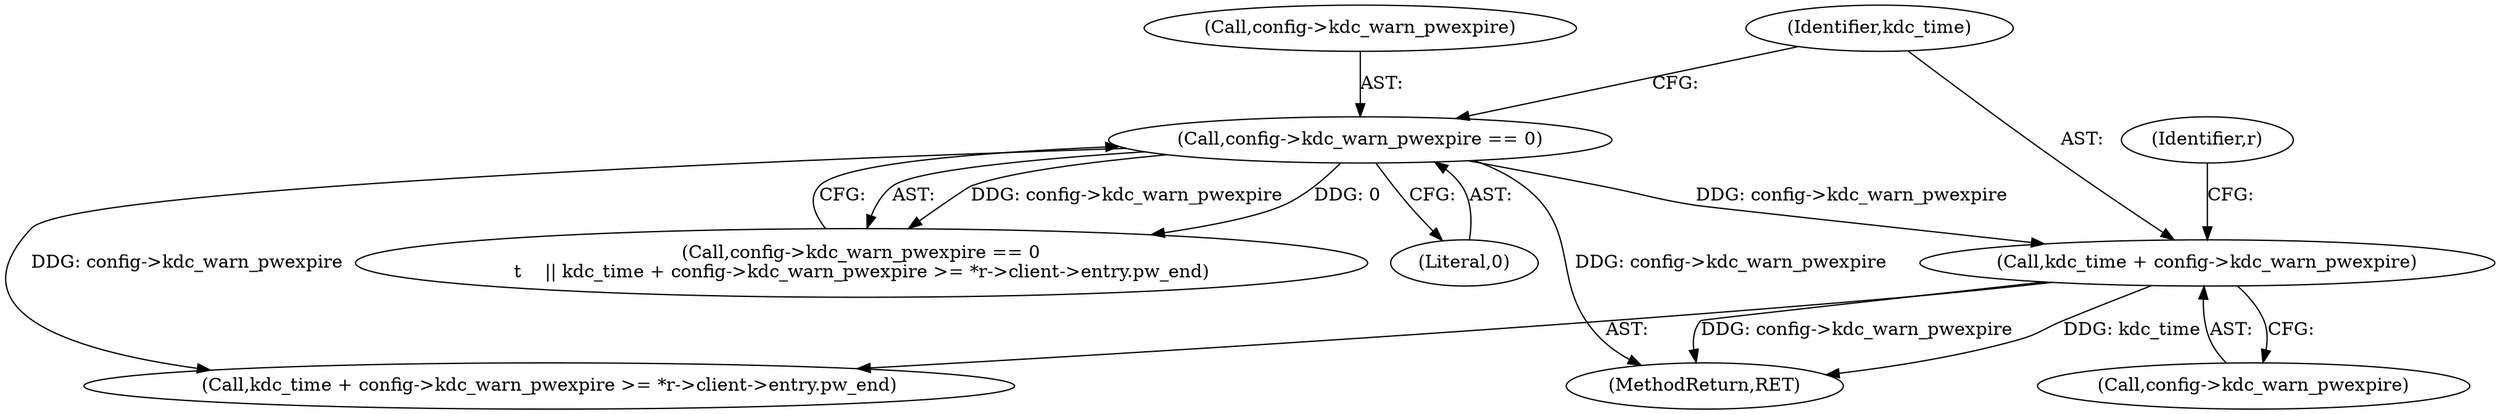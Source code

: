 digraph "0_heimdal_1a6a6e462dc2ac6111f9e02c6852ddec4849b887@pointer" {
"1001737" [label="(Call,kdc_time + config->kdc_warn_pwexpire)"];
"1001731" [label="(Call,config->kdc_warn_pwexpire == 0)"];
"1001738" [label="(Identifier,kdc_time)"];
"1001737" [label="(Call,kdc_time + config->kdc_warn_pwexpire)"];
"1001730" [label="(Call,config->kdc_warn_pwexpire == 0\n\t    || kdc_time + config->kdc_warn_pwexpire >= *r->client->entry.pw_end)"];
"1001732" [label="(Call,config->kdc_warn_pwexpire)"];
"1001731" [label="(Call,config->kdc_warn_pwexpire == 0)"];
"1001746" [label="(Identifier,r)"];
"1001736" [label="(Call,kdc_time + config->kdc_warn_pwexpire >= *r->client->entry.pw_end)"];
"1002698" [label="(MethodReturn,RET)"];
"1001739" [label="(Call,config->kdc_warn_pwexpire)"];
"1001735" [label="(Literal,0)"];
"1001737" -> "1001736"  [label="AST: "];
"1001737" -> "1001739"  [label="CFG: "];
"1001738" -> "1001737"  [label="AST: "];
"1001739" -> "1001737"  [label="AST: "];
"1001746" -> "1001737"  [label="CFG: "];
"1001737" -> "1002698"  [label="DDG: kdc_time"];
"1001737" -> "1002698"  [label="DDG: config->kdc_warn_pwexpire"];
"1001731" -> "1001737"  [label="DDG: config->kdc_warn_pwexpire"];
"1001731" -> "1001730"  [label="AST: "];
"1001731" -> "1001735"  [label="CFG: "];
"1001732" -> "1001731"  [label="AST: "];
"1001735" -> "1001731"  [label="AST: "];
"1001738" -> "1001731"  [label="CFG: "];
"1001730" -> "1001731"  [label="CFG: "];
"1001731" -> "1002698"  [label="DDG: config->kdc_warn_pwexpire"];
"1001731" -> "1001730"  [label="DDG: config->kdc_warn_pwexpire"];
"1001731" -> "1001730"  [label="DDG: 0"];
"1001731" -> "1001736"  [label="DDG: config->kdc_warn_pwexpire"];
}
